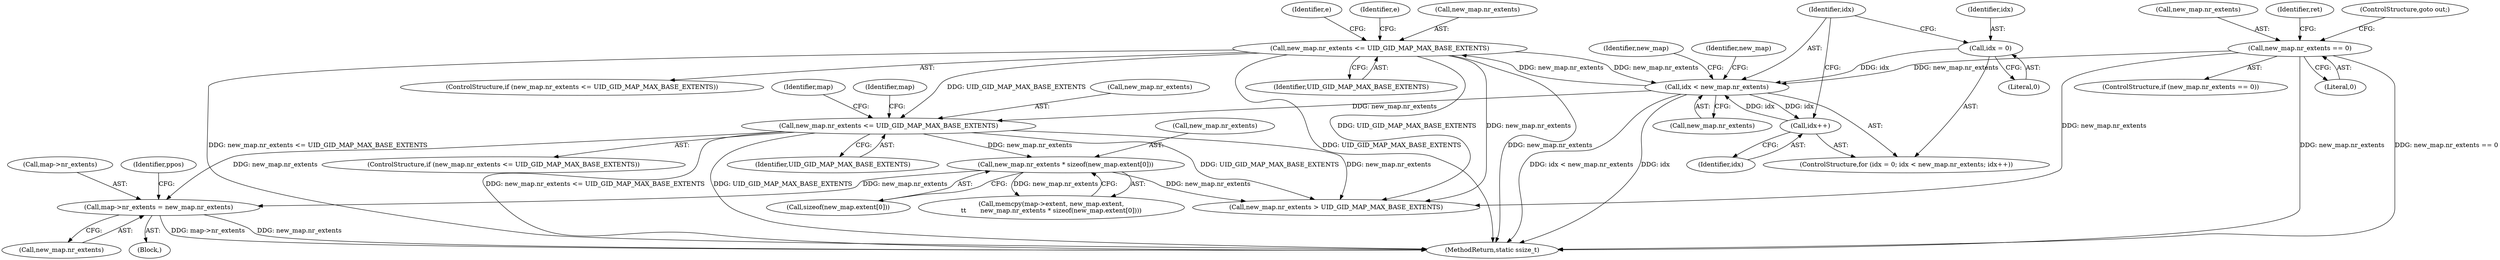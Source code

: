 digraph "0_linux_d2f007dbe7e4c9583eea6eb04d60001e85c6f1bd@pointer" {
"1000521" [label="(Call,map->nr_extents = new_map.nr_extents)"];
"1000494" [label="(Call,new_map.nr_extents * sizeof(new_map.extent[0]))"];
"1000481" [label="(Call,new_map.nr_extents <= UID_GID_MAP_MAX_BASE_EXTENTS)"];
"1000424" [label="(Call,idx < new_map.nr_extents)"];
"1000421" [label="(Call,idx = 0)"];
"1000429" [label="(Call,idx++)"];
"1000435" [label="(Call,new_map.nr_extents <= UID_GID_MAP_MAX_BASE_EXTENTS)"];
"1000387" [label="(Call,new_map.nr_extents == 0)"];
"1000388" [label="(Call,new_map.nr_extents)"];
"1000426" [label="(Call,new_map.nr_extents)"];
"1000439" [label="(Identifier,UID_GID_MAP_MAX_BASE_EXTENTS)"];
"1000494" [label="(Call,new_map.nr_extents * sizeof(new_map.extent[0]))"];
"1000498" [label="(Call,sizeof(new_map.extent[0]))"];
"1000495" [label="(Call,new_map.nr_extents)"];
"1000436" [label="(Call,new_map.nr_extents)"];
"1000394" [label="(Identifier,ret)"];
"1000430" [label="(Identifier,idx)"];
"1000481" [label="(Call,new_map.nr_extents <= UID_GID_MAP_MAX_BASE_EXTENTS)"];
"1000487" [label="(Call,memcpy(map->extent, new_map.extent,\n\t\t       new_map.nr_extents * sizeof(new_map.extent[0])))"];
"1000483" [label="(Identifier,new_map)"];
"1000435" [label="(Call,new_map.nr_extents <= UID_GID_MAP_MAX_BASE_EXTENTS)"];
"1000434" [label="(ControlStructure,if (new_map.nr_extents <= UID_GID_MAP_MAX_BASE_EXTENTS))"];
"1000422" [label="(Identifier,idx)"];
"1000522" [label="(Call,map->nr_extents)"];
"1000387" [label="(Call,new_map.nr_extents == 0)"];
"1000441" [label="(Identifier,e)"];
"1000530" [label="(Identifier,ppos)"];
"1000421" [label="(Call,idx = 0)"];
"1000525" [label="(Call,new_map.nr_extents)"];
"1000124" [label="(Block,)"];
"1000423" [label="(Literal,0)"];
"1000541" [label="(Call,new_map.nr_extents > UID_GID_MAP_MAX_BASE_EXTENTS)"];
"1000437" [label="(Identifier,new_map)"];
"1000420" [label="(ControlStructure,for (idx = 0; idx < new_map.nr_extents; idx++))"];
"1000386" [label="(ControlStructure,if (new_map.nr_extents == 0))"];
"1000508" [label="(Identifier,map)"];
"1000480" [label="(ControlStructure,if (new_map.nr_extents <= UID_GID_MAP_MAX_BASE_EXTENTS))"];
"1000482" [label="(Call,new_map.nr_extents)"];
"1000450" [label="(Identifier,e)"];
"1000424" [label="(Call,idx < new_map.nr_extents)"];
"1000425" [label="(Identifier,idx)"];
"1000391" [label="(Literal,0)"];
"1000429" [label="(Call,idx++)"];
"1000521" [label="(Call,map->nr_extents = new_map.nr_extents)"];
"1000577" [label="(MethodReturn,static ssize_t)"];
"1000392" [label="(ControlStructure,goto out;)"];
"1000489" [label="(Identifier,map)"];
"1000485" [label="(Identifier,UID_GID_MAP_MAX_BASE_EXTENTS)"];
"1000521" -> "1000124"  [label="AST: "];
"1000521" -> "1000525"  [label="CFG: "];
"1000522" -> "1000521"  [label="AST: "];
"1000525" -> "1000521"  [label="AST: "];
"1000530" -> "1000521"  [label="CFG: "];
"1000521" -> "1000577"  [label="DDG: new_map.nr_extents"];
"1000521" -> "1000577"  [label="DDG: map->nr_extents"];
"1000494" -> "1000521"  [label="DDG: new_map.nr_extents"];
"1000481" -> "1000521"  [label="DDG: new_map.nr_extents"];
"1000494" -> "1000487"  [label="AST: "];
"1000494" -> "1000498"  [label="CFG: "];
"1000495" -> "1000494"  [label="AST: "];
"1000498" -> "1000494"  [label="AST: "];
"1000487" -> "1000494"  [label="CFG: "];
"1000494" -> "1000487"  [label="DDG: new_map.nr_extents"];
"1000481" -> "1000494"  [label="DDG: new_map.nr_extents"];
"1000494" -> "1000541"  [label="DDG: new_map.nr_extents"];
"1000481" -> "1000480"  [label="AST: "];
"1000481" -> "1000485"  [label="CFG: "];
"1000482" -> "1000481"  [label="AST: "];
"1000485" -> "1000481"  [label="AST: "];
"1000489" -> "1000481"  [label="CFG: "];
"1000508" -> "1000481"  [label="CFG: "];
"1000481" -> "1000577"  [label="DDG: new_map.nr_extents <= UID_GID_MAP_MAX_BASE_EXTENTS"];
"1000481" -> "1000577"  [label="DDG: UID_GID_MAP_MAX_BASE_EXTENTS"];
"1000424" -> "1000481"  [label="DDG: new_map.nr_extents"];
"1000435" -> "1000481"  [label="DDG: UID_GID_MAP_MAX_BASE_EXTENTS"];
"1000481" -> "1000541"  [label="DDG: new_map.nr_extents"];
"1000481" -> "1000541"  [label="DDG: UID_GID_MAP_MAX_BASE_EXTENTS"];
"1000424" -> "1000420"  [label="AST: "];
"1000424" -> "1000426"  [label="CFG: "];
"1000425" -> "1000424"  [label="AST: "];
"1000426" -> "1000424"  [label="AST: "];
"1000437" -> "1000424"  [label="CFG: "];
"1000483" -> "1000424"  [label="CFG: "];
"1000424" -> "1000577"  [label="DDG: idx"];
"1000424" -> "1000577"  [label="DDG: idx < new_map.nr_extents"];
"1000421" -> "1000424"  [label="DDG: idx"];
"1000429" -> "1000424"  [label="DDG: idx"];
"1000435" -> "1000424"  [label="DDG: new_map.nr_extents"];
"1000387" -> "1000424"  [label="DDG: new_map.nr_extents"];
"1000424" -> "1000429"  [label="DDG: idx"];
"1000424" -> "1000435"  [label="DDG: new_map.nr_extents"];
"1000421" -> "1000420"  [label="AST: "];
"1000421" -> "1000423"  [label="CFG: "];
"1000422" -> "1000421"  [label="AST: "];
"1000423" -> "1000421"  [label="AST: "];
"1000425" -> "1000421"  [label="CFG: "];
"1000429" -> "1000420"  [label="AST: "];
"1000429" -> "1000430"  [label="CFG: "];
"1000430" -> "1000429"  [label="AST: "];
"1000425" -> "1000429"  [label="CFG: "];
"1000435" -> "1000434"  [label="AST: "];
"1000435" -> "1000439"  [label="CFG: "];
"1000436" -> "1000435"  [label="AST: "];
"1000439" -> "1000435"  [label="AST: "];
"1000441" -> "1000435"  [label="CFG: "];
"1000450" -> "1000435"  [label="CFG: "];
"1000435" -> "1000577"  [label="DDG: new_map.nr_extents"];
"1000435" -> "1000577"  [label="DDG: new_map.nr_extents <= UID_GID_MAP_MAX_BASE_EXTENTS"];
"1000435" -> "1000577"  [label="DDG: UID_GID_MAP_MAX_BASE_EXTENTS"];
"1000435" -> "1000541"  [label="DDG: new_map.nr_extents"];
"1000435" -> "1000541"  [label="DDG: UID_GID_MAP_MAX_BASE_EXTENTS"];
"1000387" -> "1000386"  [label="AST: "];
"1000387" -> "1000391"  [label="CFG: "];
"1000388" -> "1000387"  [label="AST: "];
"1000391" -> "1000387"  [label="AST: "];
"1000392" -> "1000387"  [label="CFG: "];
"1000394" -> "1000387"  [label="CFG: "];
"1000387" -> "1000577"  [label="DDG: new_map.nr_extents"];
"1000387" -> "1000577"  [label="DDG: new_map.nr_extents == 0"];
"1000387" -> "1000541"  [label="DDG: new_map.nr_extents"];
}
